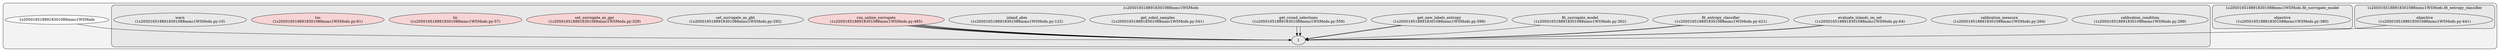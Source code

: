 digraph G {
    graph [rankdir=TB, clusterrank="local"];
    subgraph cluster_G {

        graph [style="filled,rounded",fillcolor="#80808018", label=""];
        1s20S0165188918301088mmc1WSMods [label="1s20S0165188918301088mmc1WSMods", style="filled", fillcolor="#ffffffb2", fontcolor="#000000", group="0"];
        subgraph cluster_1s20S0165188918301088mmc1WSMods {

            graph [style="filled,rounded",fillcolor="#80808018", label="1s20S0165188918301088mmc1WSMods"];
            1s20S0165188918301088mmc1WSMods__calibration_condition [label="calibration_condition\n(1s20S0165188918301088mmc1WSMods.py:289)", style="filled", fillcolor="#feccccb2", fontcolor="#000000", group="0"];
        }
        subgraph cluster_1s20S0165188918301088mmc1WSMods {

            graph [style="filled,rounded",fillcolor="#80808018", label="1s20S0165188918301088mmc1WSMods"];
            1s20S0165188918301088mmc1WSMods__calibration_measure [label="calibration_measure\n(1s20S0165188918301088mmc1WSMods.py:264)", style="filled", fillcolor="#feccccb2", fontcolor="#000000", group="0"];
        }
        subgraph cluster_1s20S0165188918301088mmc1WSMods {

            graph [style="filled,rounded",fillcolor="#80808018", label="1s20S0165188918301088mmc1WSMods"];
            1s20S0165188918301088mmc1WSMods__evaluate_islands_on_set [label="evaluate_islands_on_set\n(1s20S0165188918301088mmc1WSMods.py:64)", style="filled", fillcolor="#feccccb2", fontcolor="#000000", group="0"];
        }
        subgraph cluster_1s20S0165188918301088mmc1WSMods {

            graph [style="filled,rounded",fillcolor="#80808018", label="1s20S0165188918301088mmc1WSMods"];
            1s20S0165188918301088mmc1WSMods__fit_entropy_classifier [label="fit_entropy_classifier\n(1s20S0165188918301088mmc1WSMods.py:421)", style="filled", fillcolor="#feccccb2", fontcolor="#000000", group="0"];
        }
        subgraph cluster_1s20S0165188918301088mmc1WSMods {

            graph [style="filled,rounded",fillcolor="#80808018", label="1s20S0165188918301088mmc1WSMods"];
            1s20S0165188918301088mmc1WSMods__fit_surrogate_model [label="fit_surrogate_model\n(1s20S0165188918301088mmc1WSMods.py:362)", style="filled", fillcolor="#feccccb2", fontcolor="#000000", group="0"];
        }
        subgraph cluster_1s20S0165188918301088mmc1WSMods {

            graph [style="filled,rounded",fillcolor="#80808018", label="1s20S0165188918301088mmc1WSMods"];
            1s20S0165188918301088mmc1WSMods__get_new_labels_entropy [label="get_new_labels_entropy\n(1s20S0165188918301088mmc1WSMods.py:598)", style="filled", fillcolor="#feccccb2", fontcolor="#000000", group="0"];
        }
        subgraph cluster_1s20S0165188918301088mmc1WSMods {

            graph [style="filled,rounded",fillcolor="#80808018", label="1s20S0165188918301088mmc1WSMods"];
            1s20S0165188918301088mmc1WSMods__get_round_selections [label="get_round_selections\n(1s20S0165188918301088mmc1WSMods.py:559)", style="filled", fillcolor="#feccccb2", fontcolor="#000000", group="0"];
        }
        subgraph cluster_1s20S0165188918301088mmc1WSMods {

            graph [style="filled,rounded",fillcolor="#80808018", label="1s20S0165188918301088mmc1WSMods"];
            1s20S0165188918301088mmc1WSMods__get_sobol_samples [label="get_sobol_samples\n(1s20S0165188918301088mmc1WSMods.py:541)", style="filled", fillcolor="#feccccb2", fontcolor="#000000", group="0"];
        }
        subgraph cluster_1s20S0165188918301088mmc1WSMods {

            graph [style="filled,rounded",fillcolor="#80808018", label="1s20S0165188918301088mmc1WSMods"];
            1s20S0165188918301088mmc1WSMods__island_abm [label="island_abm\n(1s20S0165188918301088mmc1WSMods.py:122)", style="filled", fillcolor="#feccccb2", fontcolor="#000000", group="0"];
        }
        subgraph cluster_1s20S0165188918301088mmc1WSMods {

            graph [style="filled,rounded",fillcolor="#80808018", label="1s20S0165188918301088mmc1WSMods"];
            1s20S0165188918301088mmc1WSMods__run_online_surrogate [label="run_online_surrogate\n(1s20S0165188918301088mmc1WSMods.py:485)", style="filled", fillcolor="#feccccb2", fontcolor="#000000", group="0"];
        }
        subgraph cluster_1s20S0165188918301088mmc1WSMods {

            graph [style="filled,rounded",fillcolor="#80808018", label="1s20S0165188918301088mmc1WSMods"];
            1s20S0165188918301088mmc1WSMods__set_surrogate_as_gbt [label="set_surrogate_as_gbt\n(1s20S0165188918301088mmc1WSMods.py:292)", style="filled", fillcolor="#feccccb2", fontcolor="#000000", group="0"];
        }
        subgraph cluster_1s20S0165188918301088mmc1WSMods {

            graph [style="filled,rounded",fillcolor="#80808018", label="1s20S0165188918301088mmc1WSMods"];
            1s20S0165188918301088mmc1WSMods__set_surrogate_as_gpr [label="set_surrogate_as_gpr\n(1s20S0165188918301088mmc1WSMods.py:329)", style="filled", fillcolor="#feccccb2", fontcolor="#000000", group="0"];
        }
        subgraph cluster_1s20S0165188918301088mmc1WSMods {

            graph [style="filled,rounded",fillcolor="#80808018", label="1s20S0165188918301088mmc1WSMods"];
            1s20S0165188918301088mmc1WSMods__tic [label="tic\n(1s20S0165188918301088mmc1WSMods.py:57)", style="filled", fillcolor="#feccccb2", fontcolor="#000000", group="0"];
        }
        subgraph cluster_1s20S0165188918301088mmc1WSMods {

            graph [style="filled,rounded",fillcolor="#80808018", label="1s20S0165188918301088mmc1WSMods"];
            1s20S0165188918301088mmc1WSMods__toc [label="toc\n(1s20S0165188918301088mmc1WSMods.py:61)", style="filled", fillcolor="#feccccb2", fontcolor="#000000", group="0"];
        }
        subgraph cluster_1s20S0165188918301088mmc1WSMods {

            graph [style="filled,rounded",fillcolor="#80808018", label="1s20S0165188918301088mmc1WSMods"];
            1s20S0165188918301088mmc1WSMods__warn [label="warn\n(1s20S0165188918301088mmc1WSMods.py:10)", style="filled", fillcolor="#feccccb2", fontcolor="#000000", group="0"];
        }
        subgraph cluster_1s20S0165188918301088mmc1WSMods__fit_entropy_classifier {

            graph [style="filled,rounded",fillcolor="#80808018", label="1s20S0165188918301088mmc1WSMods.fit_entropy_classifier"];
            1s20S0165188918301088mmc1WSMods__fit_entropy_classifier__objective [label="objective\n(1s20S0165188918301088mmc1WSMods.py:441)", style="filled", fillcolor="#ff9999b2", fontcolor="#000000", group="0"];
        }
        subgraph cluster_1s20S0165188918301088mmc1WSMods__fit_surrogate_model {

            graph [style="filled,rounded",fillcolor="#80808018", label="1s20S0165188918301088mmc1WSMods.fit_surrogate_model"];
            1s20S0165188918301088mmc1WSMods__fit_surrogate_model__objective [label="objective\n(1s20S0165188918301088mmc1WSMods.py:380)", style="filled", fillcolor="#ff9999b2", fontcolor="#000000", group="0"];
        }
    }
        1s20S0165188918301088mmc1WSMods -> 1s20S0165188918301088mmc1WSMods__warn [style="solid", color="#000000"];
        1s20S0165188918301088mmc1WSMods__evaluate_islands_on_set -> 1s20S0165188918301088mmc1WSMods__island_abm [style="solid", color="#000000"];
        1s20S0165188918301088mmc1WSMods__evaluate_islands_on_set -> 1s20S0165188918301088mmc1WSMods__calibration_measure [style="solid", color="#000000"];
        1s20S0165188918301088mmc1WSMods__fit_surrogate_model -> 1s20S0165188918301088mmc1WSMods__fit_surrogate_model__objective [style="solid", color="#000000"];
        1s20S0165188918301088mmc1WSMods__fit_entropy_classifier -> 1s20S0165188918301088mmc1WSMods__fit_entropy_classifier__objective [style="solid", color="#000000"];
        1s20S0165188918301088mmc1WSMods__fit_entropy_classifier -> 1s20S0165188918301088mmc1WSMods__calibration_condition [style="solid", color="#000000"];
        1s20S0165188918301088mmc1WSMods__fit_entropy_classifier__objective -> 1s20S0165188918301088mmc1WSMods__calibration_condition [style="solid", color="#000000"];
        1s20S0165188918301088mmc1WSMods__run_online_surrogate -> 1s20S0165188918301088mmc1WSMods__get_round_selections [style="solid", color="#000000"];
        1s20S0165188918301088mmc1WSMods__run_online_surrogate -> 1s20S0165188918301088mmc1WSMods__evaluate_islands_on_set [style="solid", color="#000000"];
        1s20S0165188918301088mmc1WSMods__run_online_surrogate -> 1s20S0165188918301088mmc1WSMods__fit_surrogate_model [style="solid", color="#000000"];
        1s20S0165188918301088mmc1WSMods__run_online_surrogate -> 1s20S0165188918301088mmc1WSMods__calibration_condition [style="solid", color="#000000"];
        1s20S0165188918301088mmc1WSMods__run_online_surrogate -> 1s20S0165188918301088mmc1WSMods__set_surrogate_as_gbt [style="solid", color="#000000"];
        1s20S0165188918301088mmc1WSMods__run_online_surrogate -> 1s20S0165188918301088mmc1WSMods__get_sobol_samples [style="solid", color="#000000"];
        1s20S0165188918301088mmc1WSMods__get_round_selections -> 1s20S0165188918301088mmc1WSMods__evaluate_islands_on_set [style="solid", color="#000000"];
        1s20S0165188918301088mmc1WSMods__get_round_selections -> 1s20S0165188918301088mmc1WSMods__get_new_labels_entropy [style="solid", color="#000000"];
        1s20S0165188918301088mmc1WSMods__get_new_labels_entropy -> 1s20S0165188918301088mmc1WSMods__fit_entropy_classifier [style="solid", color="#000000"];
        1s20S0165188918301088mmc1WSMods__get_new_labels_entropy -> 1s20S0165188918301088mmc1WSMods__calibration_condition [style="solid", color="#000000"];
    }
